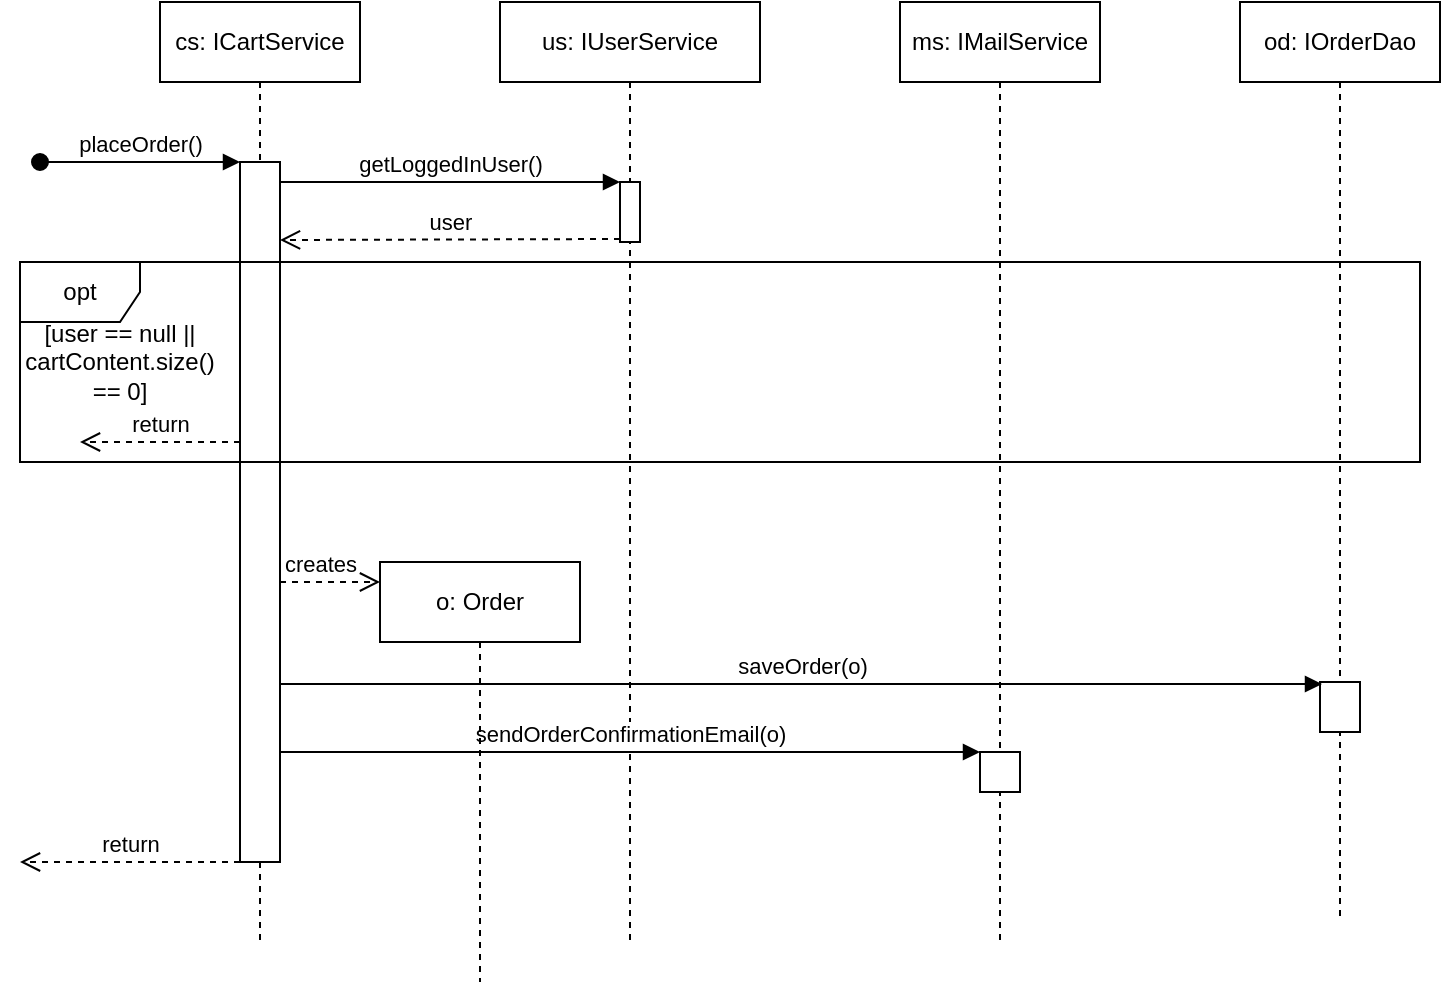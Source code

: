 <mxfile version="13.4.8" type="device"><diagram id="YynuhNZYJYTpTSy5n8IU" name="Page-1"><mxGraphModel dx="1422" dy="794" grid="1" gridSize="10" guides="1" tooltips="1" connect="1" arrows="1" fold="1" page="1" pageScale="1" pageWidth="827" pageHeight="1169" math="0" shadow="0"><root><mxCell id="0"/><mxCell id="1" parent="0"/><mxCell id="BQ8N1lodFQgS9UVrIncc-1" value="cs: ICartService" style="shape=umlLifeline;perimeter=lifelinePerimeter;whiteSpace=wrap;html=1;container=1;collapsible=0;recursiveResize=0;outlineConnect=0;" parent="1" vertex="1"><mxGeometry x="80" y="180" width="100" height="470" as="geometry"/></mxCell><mxCell id="BQ8N1lodFQgS9UVrIncc-4" value="" style="html=1;points=[];perimeter=orthogonalPerimeter;" parent="BQ8N1lodFQgS9UVrIncc-1" vertex="1"><mxGeometry x="40" y="80" width="20" height="350" as="geometry"/></mxCell><mxCell id="BQ8N1lodFQgS9UVrIncc-5" value="placeOrder()" style="html=1;verticalAlign=bottom;startArrow=oval;endArrow=block;startSize=8;" parent="BQ8N1lodFQgS9UVrIncc-1" target="BQ8N1lodFQgS9UVrIncc-4" edge="1"><mxGeometry relative="1" as="geometry"><mxPoint x="-60" y="80" as="sourcePoint"/></mxGeometry></mxCell><mxCell id="BQ8N1lodFQgS9UVrIncc-2" value="us: IUserService" style="shape=umlLifeline;perimeter=lifelinePerimeter;whiteSpace=wrap;html=1;container=1;collapsible=0;recursiveResize=0;outlineConnect=0;" parent="1" vertex="1"><mxGeometry x="250" y="180" width="130" height="470" as="geometry"/></mxCell><mxCell id="BQ8N1lodFQgS9UVrIncc-6" value="" style="html=1;points=[];perimeter=orthogonalPerimeter;" parent="BQ8N1lodFQgS9UVrIncc-2" vertex="1"><mxGeometry x="60" y="90" width="10" height="30" as="geometry"/></mxCell><mxCell id="BQ8N1lodFQgS9UVrIncc-3" value="ms: IMailService" style="shape=umlLifeline;perimeter=lifelinePerimeter;whiteSpace=wrap;html=1;container=1;collapsible=0;recursiveResize=0;outlineConnect=0;" parent="1" vertex="1"><mxGeometry x="450" y="180" width="100" height="470" as="geometry"/></mxCell><mxCell id="BQ8N1lodFQgS9UVrIncc-15" value="" style="html=1;points=[];perimeter=orthogonalPerimeter;" parent="BQ8N1lodFQgS9UVrIncc-3" vertex="1"><mxGeometry x="40" y="375" width="20" height="20" as="geometry"/></mxCell><mxCell id="BQ8N1lodFQgS9UVrIncc-7" value="getLoggedInUser()" style="html=1;verticalAlign=bottom;endArrow=block;entryX=0;entryY=0;" parent="1" source="BQ8N1lodFQgS9UVrIncc-4" target="BQ8N1lodFQgS9UVrIncc-6" edge="1"><mxGeometry relative="1" as="geometry"><mxPoint x="240" y="310" as="sourcePoint"/></mxGeometry></mxCell><mxCell id="BQ8N1lodFQgS9UVrIncc-8" value="user" style="html=1;verticalAlign=bottom;endArrow=open;dashed=1;endSize=8;exitX=0;exitY=0.95;" parent="1" source="BQ8N1lodFQgS9UVrIncc-6" edge="1"><mxGeometry relative="1" as="geometry"><mxPoint x="140" y="299" as="targetPoint"/></mxGeometry></mxCell><mxCell id="BQ8N1lodFQgS9UVrIncc-10" value="[user == null ||&lt;br&gt;cartContent.size() == 0]" style="text;html=1;strokeColor=none;fillColor=none;align=center;verticalAlign=middle;whiteSpace=wrap;rounded=0;" parent="1" vertex="1"><mxGeometry x="10" y="350" width="100" height="20" as="geometry"/></mxCell><mxCell id="BQ8N1lodFQgS9UVrIncc-12" value="return" style="html=1;verticalAlign=bottom;endArrow=open;dashed=1;endSize=8;" parent="1" edge="1"><mxGeometry relative="1" as="geometry"><mxPoint x="120" y="400" as="sourcePoint"/><mxPoint x="40" y="400" as="targetPoint"/></mxGeometry></mxCell><mxCell id="BQ8N1lodFQgS9UVrIncc-9" value="opt" style="shape=umlFrame;whiteSpace=wrap;html=1;fillColor=none;" parent="1" vertex="1"><mxGeometry x="10" y="310" width="700" height="100" as="geometry"/></mxCell><mxCell id="BQ8N1lodFQgS9UVrIncc-16" value="sendOrderConfirmationEmail(o)" style="html=1;verticalAlign=bottom;endArrow=block;entryX=0;entryY=0;" parent="1" target="BQ8N1lodFQgS9UVrIncc-15" edge="1"><mxGeometry relative="1" as="geometry"><mxPoint x="140" y="555" as="sourcePoint"/></mxGeometry></mxCell><mxCell id="BQ8N1lodFQgS9UVrIncc-18" value="od: IOrderDao" style="shape=umlLifeline;perimeter=lifelinePerimeter;whiteSpace=wrap;html=1;container=1;collapsible=0;recursiveResize=0;outlineConnect=0;" parent="1" vertex="1"><mxGeometry x="620" y="180" width="100" height="460" as="geometry"/></mxCell><mxCell id="BQ8N1lodFQgS9UVrIncc-19" value="" style="html=1;points=[];perimeter=orthogonalPerimeter;" parent="BQ8N1lodFQgS9UVrIncc-18" vertex="1"><mxGeometry x="40" y="340" width="20" height="25" as="geometry"/></mxCell><mxCell id="BQ8N1lodFQgS9UVrIncc-20" value="saveOrder(o)" style="html=1;verticalAlign=bottom;endArrow=block;entryX=0.05;entryY=0.04;entryDx=0;entryDy=0;entryPerimeter=0;" parent="1" source="BQ8N1lodFQgS9UVrIncc-4" target="BQ8N1lodFQgS9UVrIncc-19" edge="1"><mxGeometry relative="1" as="geometry"><mxPoint x="600" y="480" as="sourcePoint"/><mxPoint x="660" y="550" as="targetPoint"/></mxGeometry></mxCell><mxCell id="BQ8N1lodFQgS9UVrIncc-24" value="o: Order" style="shape=umlLifeline;perimeter=lifelinePerimeter;whiteSpace=wrap;html=1;container=1;collapsible=0;recursiveResize=0;outlineConnect=0;" parent="1" vertex="1"><mxGeometry x="190" y="460" width="100" height="210" as="geometry"/></mxCell><mxCell id="BQ8N1lodFQgS9UVrIncc-26" value="creates" style="html=1;verticalAlign=bottom;endArrow=open;dashed=1;endSize=8;" parent="1" source="BQ8N1lodFQgS9UVrIncc-4" edge="1"><mxGeometry x="-0.2" relative="1" as="geometry"><mxPoint x="450" y="410" as="sourcePoint"/><mxPoint x="190" y="470" as="targetPoint"/><mxPoint as="offset"/></mxGeometry></mxCell><mxCell id="BQ8N1lodFQgS9UVrIncc-27" value="return" style="html=1;verticalAlign=bottom;endArrow=open;dashed=1;endSize=8;" parent="1" edge="1"><mxGeometry relative="1" as="geometry"><mxPoint x="120" y="610" as="sourcePoint"/><mxPoint x="10" y="610" as="targetPoint"/></mxGeometry></mxCell></root></mxGraphModel></diagram></mxfile>